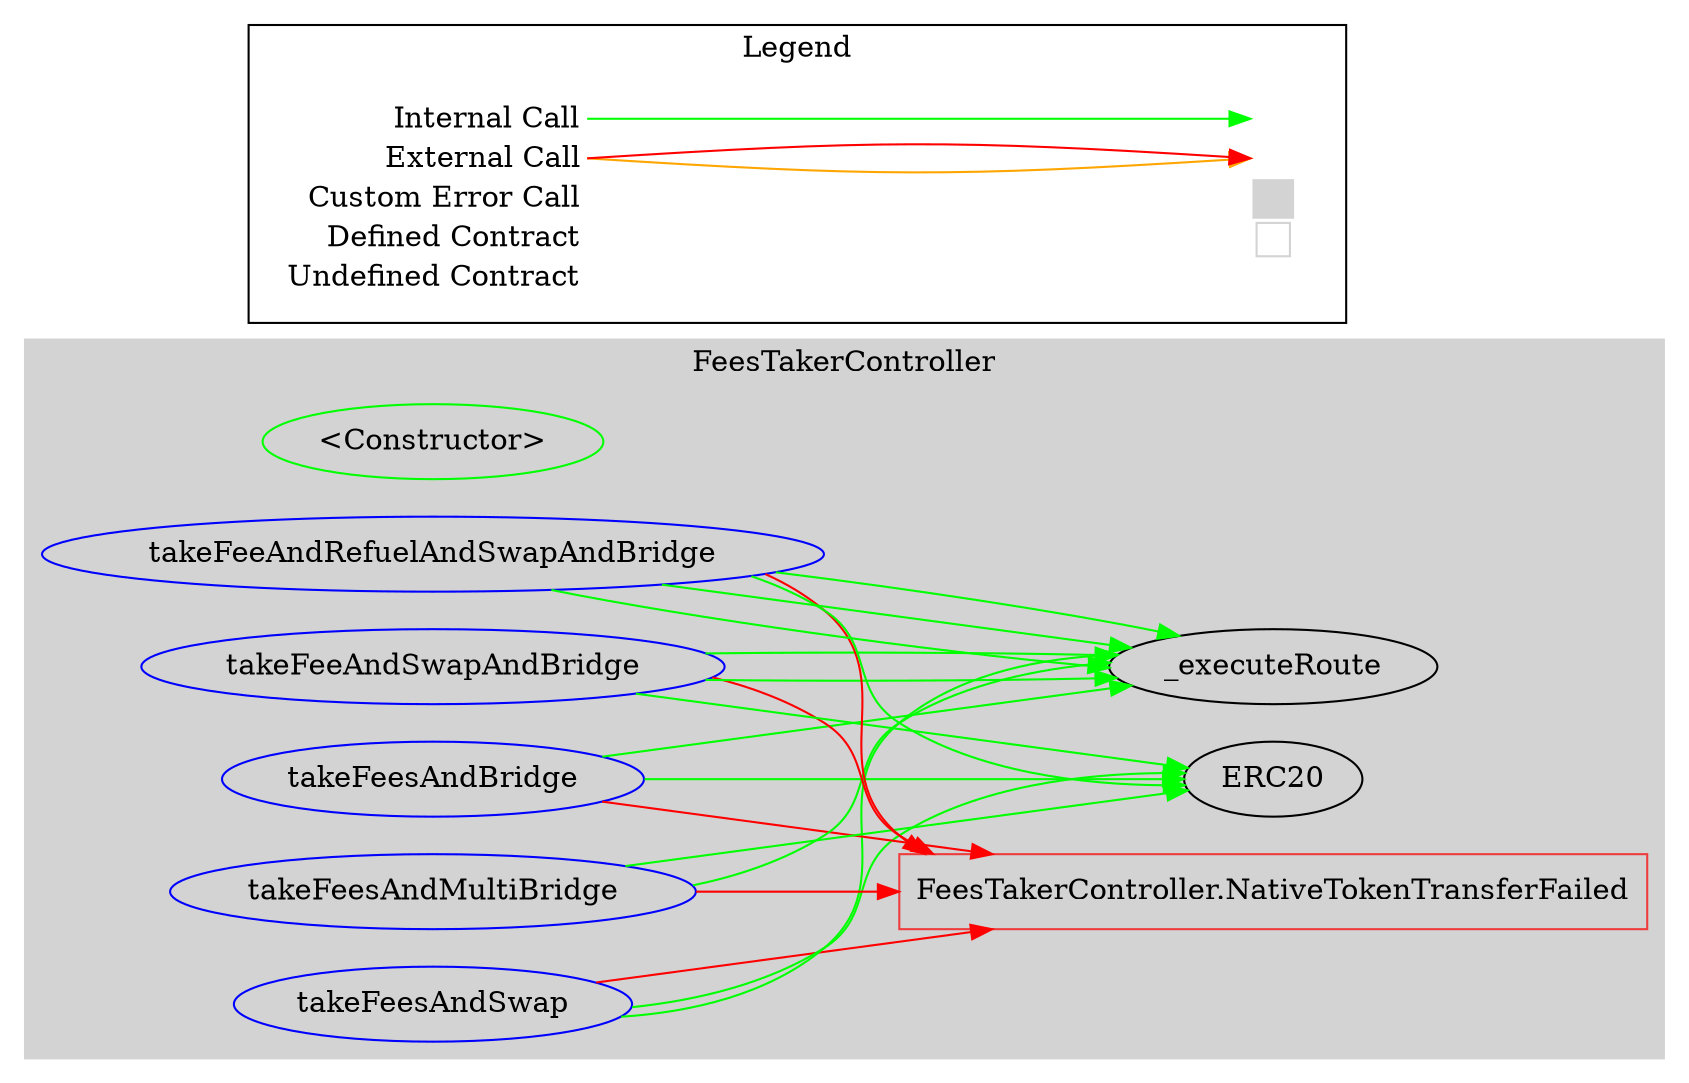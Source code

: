 digraph G {
  graph [ ratio = "auto", page = "100", compound =true ];
subgraph "clusterFeesTakerController" {
  graph [ label = "FeesTakerController", color = "lightgray", style = "filled", bgcolor = "lightgray" ];
  "FeesTakerController.<Constructor>" [ label = "<Constructor>", color = "green" ];
  "FeesTakerController.takeFeesAndSwap" [ label = "takeFeesAndSwap", color = "blue" ];
  "FeesTakerController.takeFeesAndBridge" [ label = "takeFeesAndBridge", color = "blue" ];
  "FeesTakerController.takeFeesAndMultiBridge" [ label = "takeFeesAndMultiBridge", color = "blue" ];
  "FeesTakerController.takeFeeAndSwapAndBridge" [ label = "takeFeeAndSwapAndBridge", color = "blue" ];
  "FeesTakerController.takeFeeAndRefuelAndSwapAndBridge" [ label = "takeFeeAndRefuelAndSwapAndBridge", color = "blue" ];
  "FeesTakerController.NativeTokenTransferFailed" [ color = "brown2", shape =box ];
  "FeesTakerController.ERC20" [ label = "ERC20" ];
  "FeesTakerController._executeRoute" [ label = "_executeRoute" ];
}

  "FeesTakerController.takeFeesAndSwap";
  "FeesTakerController.NativeTokenTransferFailed";
  "FeesTakerController.ERC20";
  "FeesTakerController._executeRoute";
  "FeesTakerController.takeFeesAndBridge";
  "FeesTakerController.takeFeesAndMultiBridge";
  "FeesTakerController.takeFeeAndSwapAndBridge";
  "FeesTakerController.takeFeeAndRefuelAndSwapAndBridge";
  "FeesTakerController.takeFeesAndSwap" -> "FeesTakerController.NativeTokenTransferFailed" [ color = "red" ];
  "FeesTakerController.takeFeesAndSwap" -> "FeesTakerController.ERC20" [ color = "green" ];
  "FeesTakerController.takeFeesAndSwap" -> "FeesTakerController._executeRoute" [ color = "green" ];
  "FeesTakerController.takeFeesAndBridge" -> "FeesTakerController.NativeTokenTransferFailed" [ color = "red" ];
  "FeesTakerController.takeFeesAndBridge" -> "FeesTakerController.ERC20" [ color = "green" ];
  "FeesTakerController.takeFeesAndBridge" -> "FeesTakerController._executeRoute" [ color = "green" ];
  "FeesTakerController.takeFeesAndMultiBridge" -> "FeesTakerController.NativeTokenTransferFailed" [ color = "red" ];
  "FeesTakerController.takeFeesAndMultiBridge" -> "FeesTakerController.ERC20" [ color = "green" ];
  "FeesTakerController.takeFeesAndMultiBridge" -> "FeesTakerController._executeRoute" [ color = "green" ];
  "FeesTakerController.takeFeeAndSwapAndBridge" -> "FeesTakerController.NativeTokenTransferFailed" [ color = "red" ];
  "FeesTakerController.takeFeeAndSwapAndBridge" -> "FeesTakerController.ERC20" [ color = "green" ];
  "FeesTakerController.takeFeeAndSwapAndBridge" -> "FeesTakerController._executeRoute" [ color = "green" ];
  "FeesTakerController.takeFeeAndSwapAndBridge" -> "FeesTakerController._executeRoute" [ color = "green" ];
  "FeesTakerController.takeFeeAndRefuelAndSwapAndBridge" -> "FeesTakerController.NativeTokenTransferFailed" [ color = "red" ];
  "FeesTakerController.takeFeeAndRefuelAndSwapAndBridge" -> "FeesTakerController.ERC20" [ color = "green" ];
  "FeesTakerController.takeFeeAndRefuelAndSwapAndBridge" -> "FeesTakerController._executeRoute" [ color = "green" ];
  "FeesTakerController.takeFeeAndRefuelAndSwapAndBridge" -> "FeesTakerController._executeRoute" [ color = "green" ];
  "FeesTakerController.takeFeeAndRefuelAndSwapAndBridge" -> "FeesTakerController._executeRoute" [ color = "green" ];


rankdir=LR
node [shape=plaintext]
subgraph cluster_01 { 
label = "Legend";
key [label=<<table border="0" cellpadding="2" cellspacing="0" cellborder="0">
  <tr><td align="right" port="i1">Internal Call</td></tr>
  <tr><td align="right" port="i2">External Call</td></tr>
  <tr><td align="right" port="i2">Custom Error Call</td></tr>
  <tr><td align="right" port="i3">Defined Contract</td></tr>
  <tr><td align="right" port="i4">Undefined Contract</td></tr>
  </table>>]
key2 [label=<<table border="0" cellpadding="2" cellspacing="0" cellborder="0">
  <tr><td port="i1">&nbsp;&nbsp;&nbsp;</td></tr>
  <tr><td port="i2">&nbsp;&nbsp;&nbsp;</td></tr>
  <tr><td port="i3" bgcolor="lightgray">&nbsp;&nbsp;&nbsp;</td></tr>
  <tr><td port="i4">
    <table border="1" cellborder="0" cellspacing="0" cellpadding="7" color="lightgray">
      <tr>
       <td></td>
      </tr>
     </table>
  </td></tr>
  </table>>]
key:i1:e -> key2:i1:w [color="green"]
key:i2:e -> key2:i2:w [color="orange"]
key:i2:e -> key2:i2:w [color="red"]
}
}

